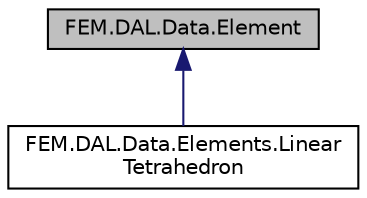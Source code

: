 digraph "FEM.DAL.Data.Element"
{
 // LATEX_PDF_SIZE
  edge [fontname="Helvetica",fontsize="10",labelfontname="Helvetica",labelfontsize="10"];
  node [fontname="Helvetica",fontsize="10",shape=record];
  Node1 [label="FEM.DAL.Data.Element",height=0.2,width=0.4,color="black", fillcolor="grey75", style="filled", fontcolor="black",tooltip="Конечный элемент"];
  Node1 -> Node2 [dir="back",color="midnightblue",fontsize="10",style="solid",fontname="Helvetica"];
  Node2 [label="FEM.DAL.Data.Elements.Linear\lTetrahedron",height=0.2,width=0.4,color="black", fillcolor="white", style="filled",URL="$class_f_e_m_1_1_d_a_l_1_1_data_1_1_elements_1_1_linear_tetrahedron.html",tooltip="Линейный тетраэдральный конечный элемент"];
}
